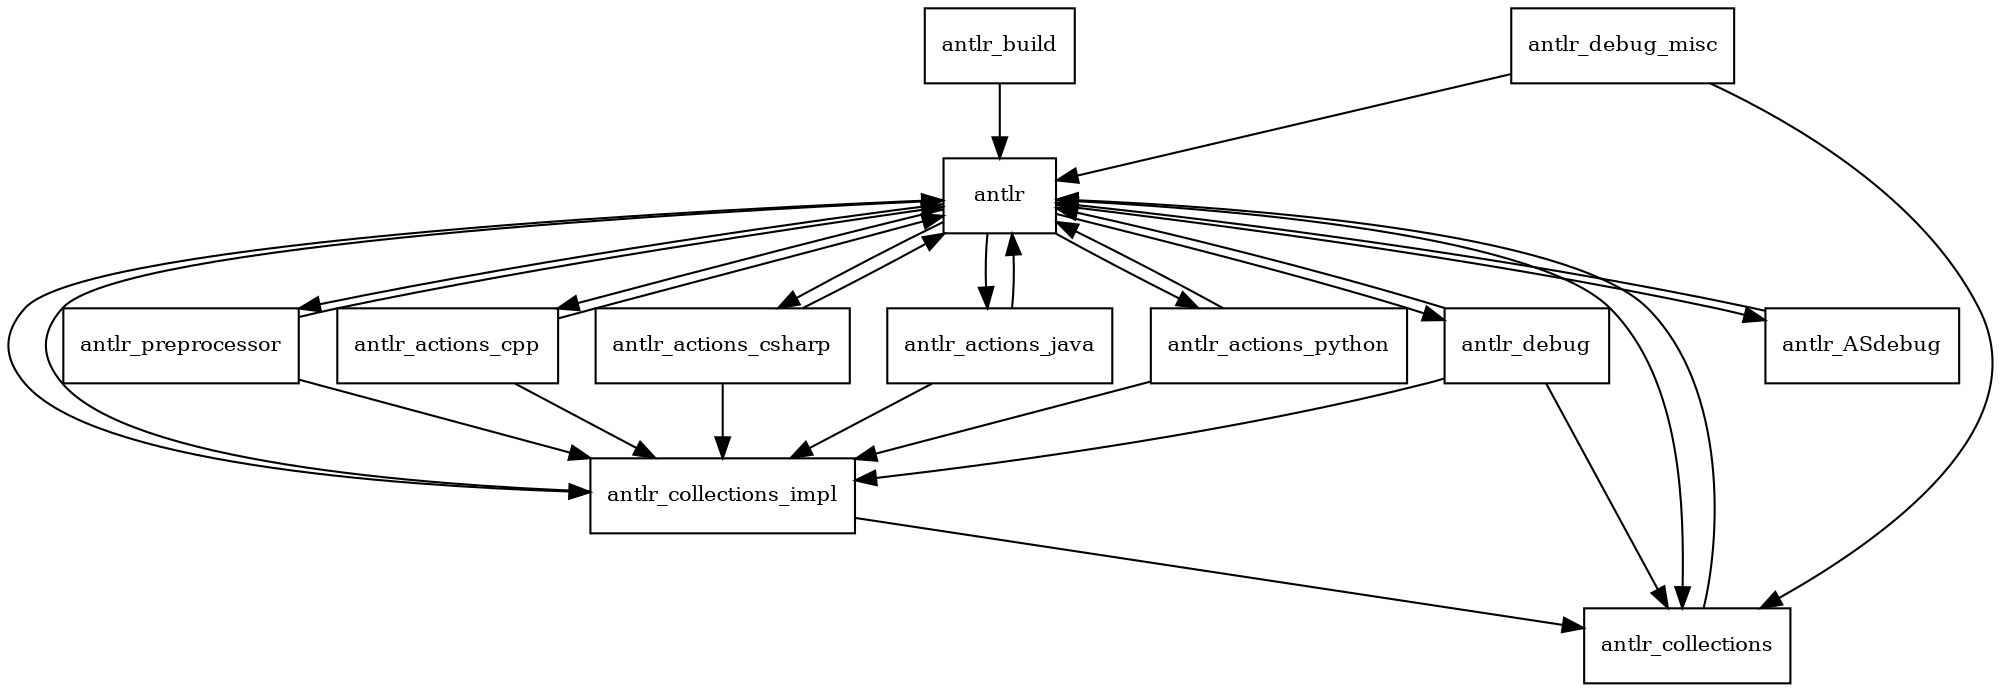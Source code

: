 digraph antlr_2_7_7_redhat_4_package_dependencies {
  node [shape = box, fontsize=10.0];
  antlr -> antlr_ASdebug;
  antlr -> antlr_actions_cpp;
  antlr -> antlr_actions_csharp;
  antlr -> antlr_actions_java;
  antlr -> antlr_actions_python;
  antlr -> antlr_collections;
  antlr -> antlr_collections_impl;
  antlr -> antlr_debug;
  antlr -> antlr_preprocessor;
  antlr_ASdebug -> antlr;
  antlr_actions_cpp -> antlr;
  antlr_actions_cpp -> antlr_collections_impl;
  antlr_actions_csharp -> antlr;
  antlr_actions_csharp -> antlr_collections_impl;
  antlr_actions_java -> antlr;
  antlr_actions_java -> antlr_collections_impl;
  antlr_actions_python -> antlr;
  antlr_actions_python -> antlr_collections_impl;
  antlr_build -> antlr;
  antlr_collections -> antlr;
  antlr_collections_impl -> antlr;
  antlr_collections_impl -> antlr_collections;
  antlr_debug -> antlr;
  antlr_debug -> antlr_collections;
  antlr_debug -> antlr_collections_impl;
  antlr_debug_misc -> antlr;
  antlr_debug_misc -> antlr_collections;
  antlr_preprocessor -> antlr;
  antlr_preprocessor -> antlr_collections_impl;
}
